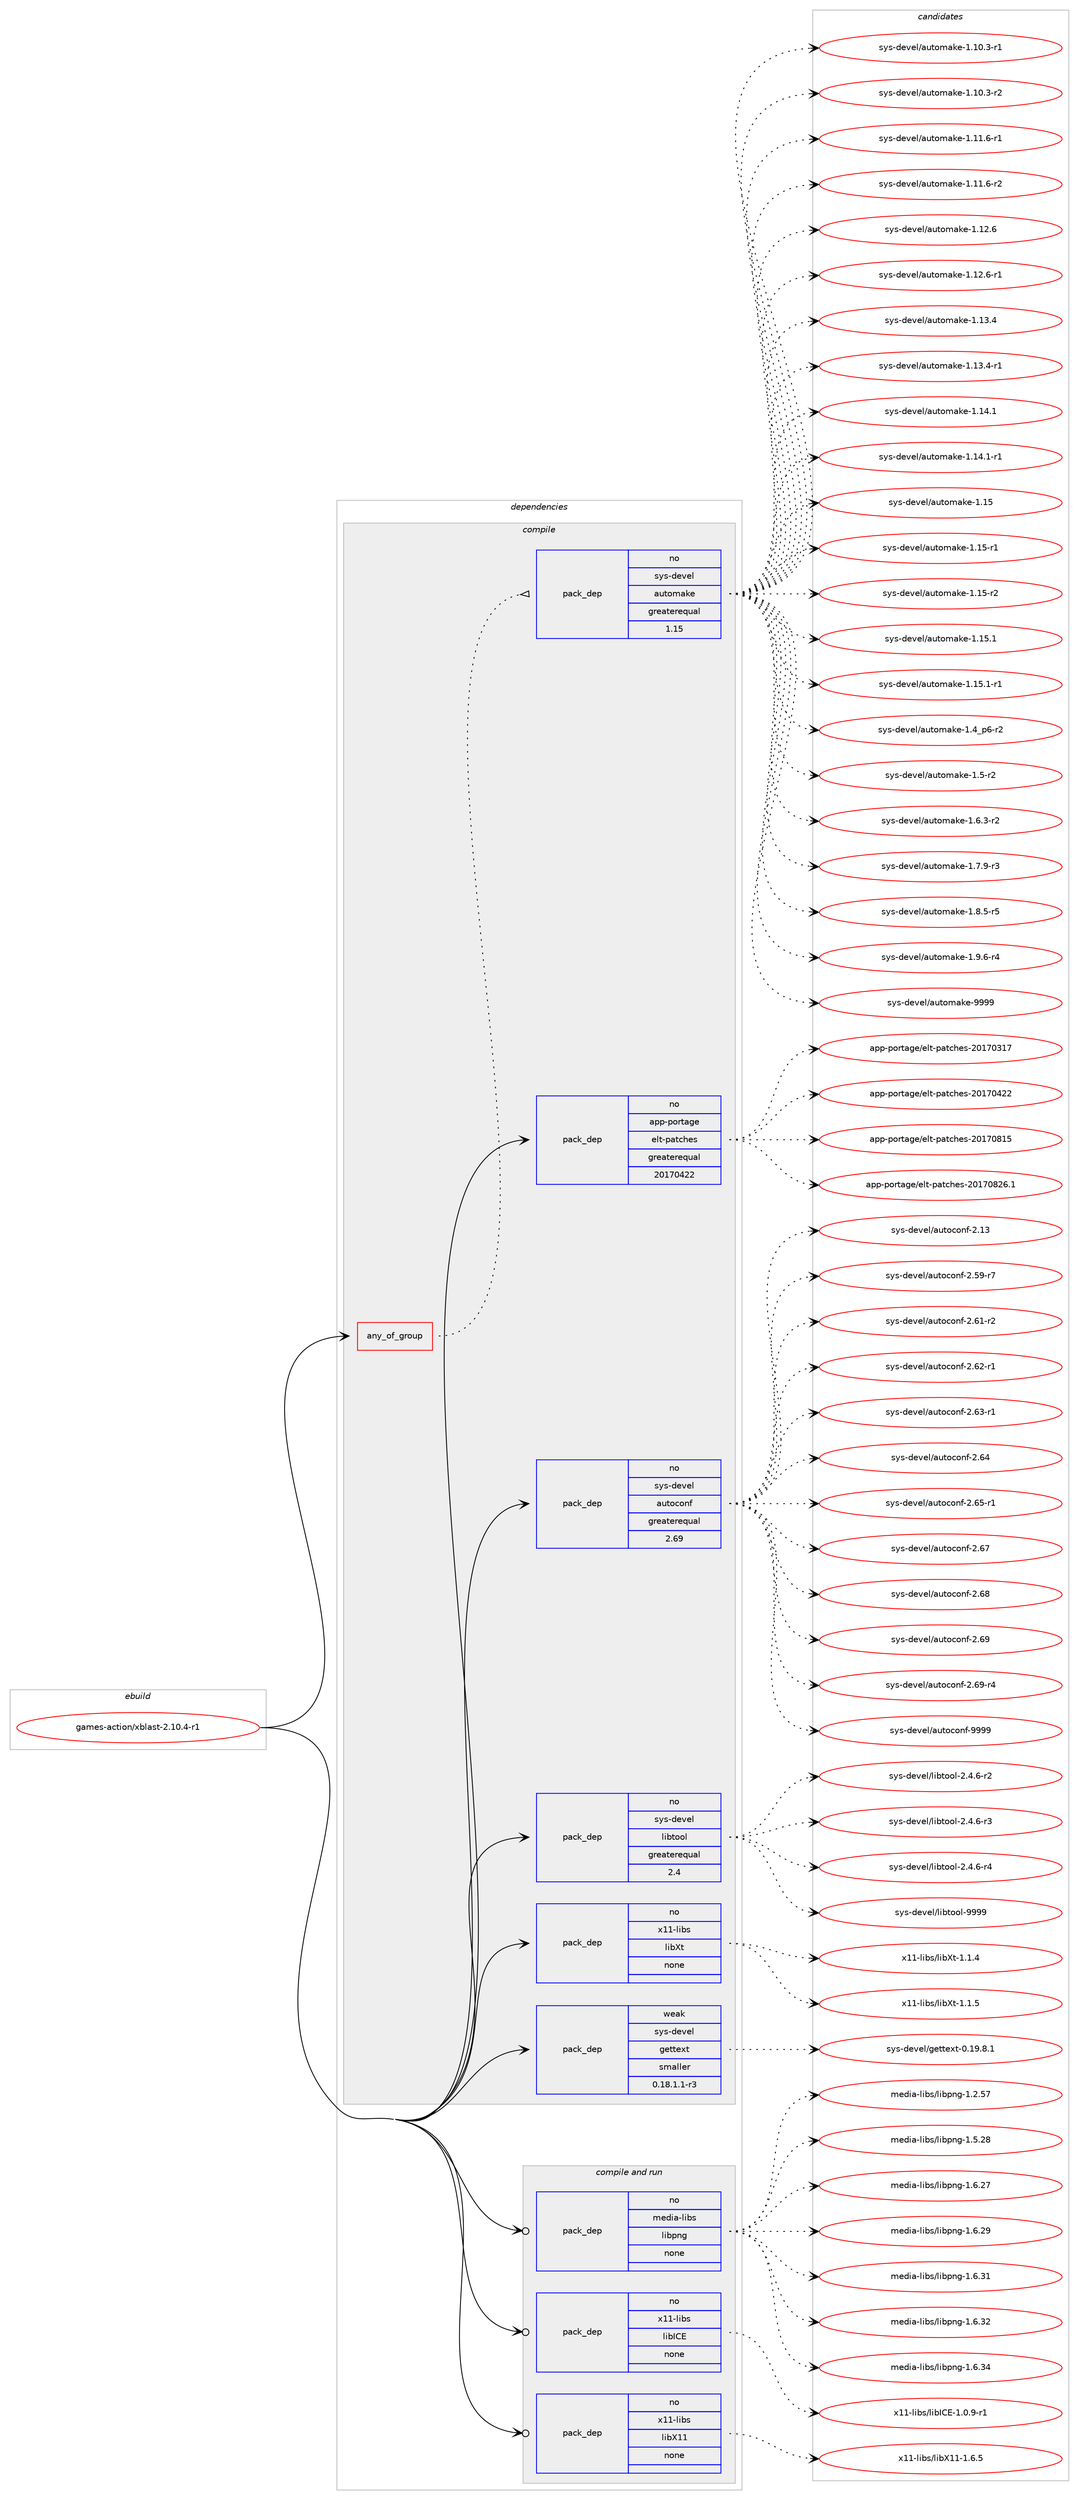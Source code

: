 digraph prolog {

# *************
# Graph options
# *************

newrank=true;
concentrate=true;
compound=true;
graph [rankdir=LR,fontname=Helvetica,fontsize=10,ranksep=1.5];#, ranksep=2.5, nodesep=0.2];
edge  [arrowhead=vee];
node  [fontname=Helvetica,fontsize=10];

# **********
# The ebuild
# **********

subgraph cluster_leftcol {
color=gray;
rank=same;
label=<<i>ebuild</i>>;
id [label="games-action/xblast-2.10.4-r1", color=red, width=4, href="../games-action/xblast-2.10.4-r1.svg"];
}

# ****************
# The dependencies
# ****************

subgraph cluster_midcol {
color=gray;
label=<<i>dependencies</i>>;
subgraph cluster_compile {
fillcolor="#eeeeee";
style=filled;
label=<<i>compile</i>>;
subgraph any4332 {
dependency293653 [label=<<TABLE BORDER="0" CELLBORDER="1" CELLSPACING="0" CELLPADDING="4"><TR><TD CELLPADDING="10">any_of_group</TD></TR></TABLE>>, shape=none, color=red];subgraph pack209579 {
dependency293654 [label=<<TABLE BORDER="0" CELLBORDER="1" CELLSPACING="0" CELLPADDING="4" WIDTH="220"><TR><TD ROWSPAN="6" CELLPADDING="30">pack_dep</TD></TR><TR><TD WIDTH="110">no</TD></TR><TR><TD>sys-devel</TD></TR><TR><TD>automake</TD></TR><TR><TD>greaterequal</TD></TR><TR><TD>1.15</TD></TR></TABLE>>, shape=none, color=blue];
}
dependency293653:e -> dependency293654:w [weight=20,style="dotted",arrowhead="oinv"];
}
id:e -> dependency293653:w [weight=20,style="solid",arrowhead="vee"];
subgraph pack209580 {
dependency293655 [label=<<TABLE BORDER="0" CELLBORDER="1" CELLSPACING="0" CELLPADDING="4" WIDTH="220"><TR><TD ROWSPAN="6" CELLPADDING="30">pack_dep</TD></TR><TR><TD WIDTH="110">no</TD></TR><TR><TD>app-portage</TD></TR><TR><TD>elt-patches</TD></TR><TR><TD>greaterequal</TD></TR><TR><TD>20170422</TD></TR></TABLE>>, shape=none, color=blue];
}
id:e -> dependency293655:w [weight=20,style="solid",arrowhead="vee"];
subgraph pack209581 {
dependency293656 [label=<<TABLE BORDER="0" CELLBORDER="1" CELLSPACING="0" CELLPADDING="4" WIDTH="220"><TR><TD ROWSPAN="6" CELLPADDING="30">pack_dep</TD></TR><TR><TD WIDTH="110">no</TD></TR><TR><TD>sys-devel</TD></TR><TR><TD>autoconf</TD></TR><TR><TD>greaterequal</TD></TR><TR><TD>2.69</TD></TR></TABLE>>, shape=none, color=blue];
}
id:e -> dependency293656:w [weight=20,style="solid",arrowhead="vee"];
subgraph pack209582 {
dependency293657 [label=<<TABLE BORDER="0" CELLBORDER="1" CELLSPACING="0" CELLPADDING="4" WIDTH="220"><TR><TD ROWSPAN="6" CELLPADDING="30">pack_dep</TD></TR><TR><TD WIDTH="110">no</TD></TR><TR><TD>sys-devel</TD></TR><TR><TD>libtool</TD></TR><TR><TD>greaterequal</TD></TR><TR><TD>2.4</TD></TR></TABLE>>, shape=none, color=blue];
}
id:e -> dependency293657:w [weight=20,style="solid",arrowhead="vee"];
subgraph pack209583 {
dependency293658 [label=<<TABLE BORDER="0" CELLBORDER="1" CELLSPACING="0" CELLPADDING="4" WIDTH="220"><TR><TD ROWSPAN="6" CELLPADDING="30">pack_dep</TD></TR><TR><TD WIDTH="110">no</TD></TR><TR><TD>x11-libs</TD></TR><TR><TD>libXt</TD></TR><TR><TD>none</TD></TR><TR><TD></TD></TR></TABLE>>, shape=none, color=blue];
}
id:e -> dependency293658:w [weight=20,style="solid",arrowhead="vee"];
subgraph pack209584 {
dependency293659 [label=<<TABLE BORDER="0" CELLBORDER="1" CELLSPACING="0" CELLPADDING="4" WIDTH="220"><TR><TD ROWSPAN="6" CELLPADDING="30">pack_dep</TD></TR><TR><TD WIDTH="110">weak</TD></TR><TR><TD>sys-devel</TD></TR><TR><TD>gettext</TD></TR><TR><TD>smaller</TD></TR><TR><TD>0.18.1.1-r3</TD></TR></TABLE>>, shape=none, color=blue];
}
id:e -> dependency293659:w [weight=20,style="solid",arrowhead="vee"];
}
subgraph cluster_compileandrun {
fillcolor="#eeeeee";
style=filled;
label=<<i>compile and run</i>>;
subgraph pack209585 {
dependency293660 [label=<<TABLE BORDER="0" CELLBORDER="1" CELLSPACING="0" CELLPADDING="4" WIDTH="220"><TR><TD ROWSPAN="6" CELLPADDING="30">pack_dep</TD></TR><TR><TD WIDTH="110">no</TD></TR><TR><TD>media-libs</TD></TR><TR><TD>libpng</TD></TR><TR><TD>none</TD></TR><TR><TD></TD></TR></TABLE>>, shape=none, color=blue];
}
id:e -> dependency293660:w [weight=20,style="solid",arrowhead="odotvee"];
subgraph pack209586 {
dependency293661 [label=<<TABLE BORDER="0" CELLBORDER="1" CELLSPACING="0" CELLPADDING="4" WIDTH="220"><TR><TD ROWSPAN="6" CELLPADDING="30">pack_dep</TD></TR><TR><TD WIDTH="110">no</TD></TR><TR><TD>x11-libs</TD></TR><TR><TD>libICE</TD></TR><TR><TD>none</TD></TR><TR><TD></TD></TR></TABLE>>, shape=none, color=blue];
}
id:e -> dependency293661:w [weight=20,style="solid",arrowhead="odotvee"];
subgraph pack209587 {
dependency293662 [label=<<TABLE BORDER="0" CELLBORDER="1" CELLSPACING="0" CELLPADDING="4" WIDTH="220"><TR><TD ROWSPAN="6" CELLPADDING="30">pack_dep</TD></TR><TR><TD WIDTH="110">no</TD></TR><TR><TD>x11-libs</TD></TR><TR><TD>libX11</TD></TR><TR><TD>none</TD></TR><TR><TD></TD></TR></TABLE>>, shape=none, color=blue];
}
id:e -> dependency293662:w [weight=20,style="solid",arrowhead="odotvee"];
}
subgraph cluster_run {
fillcolor="#eeeeee";
style=filled;
label=<<i>run</i>>;
}
}

# **************
# The candidates
# **************

subgraph cluster_choices {
rank=same;
color=gray;
label=<<i>candidates</i>>;

subgraph choice209579 {
color=black;
nodesep=1;
choice11512111545100101118101108479711711611110997107101454946494846514511449 [label="sys-devel/automake-1.10.3-r1", color=red, width=4,href="../sys-devel/automake-1.10.3-r1.svg"];
choice11512111545100101118101108479711711611110997107101454946494846514511450 [label="sys-devel/automake-1.10.3-r2", color=red, width=4,href="../sys-devel/automake-1.10.3-r2.svg"];
choice11512111545100101118101108479711711611110997107101454946494946544511449 [label="sys-devel/automake-1.11.6-r1", color=red, width=4,href="../sys-devel/automake-1.11.6-r1.svg"];
choice11512111545100101118101108479711711611110997107101454946494946544511450 [label="sys-devel/automake-1.11.6-r2", color=red, width=4,href="../sys-devel/automake-1.11.6-r2.svg"];
choice1151211154510010111810110847971171161111099710710145494649504654 [label="sys-devel/automake-1.12.6", color=red, width=4,href="../sys-devel/automake-1.12.6.svg"];
choice11512111545100101118101108479711711611110997107101454946495046544511449 [label="sys-devel/automake-1.12.6-r1", color=red, width=4,href="../sys-devel/automake-1.12.6-r1.svg"];
choice1151211154510010111810110847971171161111099710710145494649514652 [label="sys-devel/automake-1.13.4", color=red, width=4,href="../sys-devel/automake-1.13.4.svg"];
choice11512111545100101118101108479711711611110997107101454946495146524511449 [label="sys-devel/automake-1.13.4-r1", color=red, width=4,href="../sys-devel/automake-1.13.4-r1.svg"];
choice1151211154510010111810110847971171161111099710710145494649524649 [label="sys-devel/automake-1.14.1", color=red, width=4,href="../sys-devel/automake-1.14.1.svg"];
choice11512111545100101118101108479711711611110997107101454946495246494511449 [label="sys-devel/automake-1.14.1-r1", color=red, width=4,href="../sys-devel/automake-1.14.1-r1.svg"];
choice115121115451001011181011084797117116111109971071014549464953 [label="sys-devel/automake-1.15", color=red, width=4,href="../sys-devel/automake-1.15.svg"];
choice1151211154510010111810110847971171161111099710710145494649534511449 [label="sys-devel/automake-1.15-r1", color=red, width=4,href="../sys-devel/automake-1.15-r1.svg"];
choice1151211154510010111810110847971171161111099710710145494649534511450 [label="sys-devel/automake-1.15-r2", color=red, width=4,href="../sys-devel/automake-1.15-r2.svg"];
choice1151211154510010111810110847971171161111099710710145494649534649 [label="sys-devel/automake-1.15.1", color=red, width=4,href="../sys-devel/automake-1.15.1.svg"];
choice11512111545100101118101108479711711611110997107101454946495346494511449 [label="sys-devel/automake-1.15.1-r1", color=red, width=4,href="../sys-devel/automake-1.15.1-r1.svg"];
choice115121115451001011181011084797117116111109971071014549465295112544511450 [label="sys-devel/automake-1.4_p6-r2", color=red, width=4,href="../sys-devel/automake-1.4_p6-r2.svg"];
choice11512111545100101118101108479711711611110997107101454946534511450 [label="sys-devel/automake-1.5-r2", color=red, width=4,href="../sys-devel/automake-1.5-r2.svg"];
choice115121115451001011181011084797117116111109971071014549465446514511450 [label="sys-devel/automake-1.6.3-r2", color=red, width=4,href="../sys-devel/automake-1.6.3-r2.svg"];
choice115121115451001011181011084797117116111109971071014549465546574511451 [label="sys-devel/automake-1.7.9-r3", color=red, width=4,href="../sys-devel/automake-1.7.9-r3.svg"];
choice115121115451001011181011084797117116111109971071014549465646534511453 [label="sys-devel/automake-1.8.5-r5", color=red, width=4,href="../sys-devel/automake-1.8.5-r5.svg"];
choice115121115451001011181011084797117116111109971071014549465746544511452 [label="sys-devel/automake-1.9.6-r4", color=red, width=4,href="../sys-devel/automake-1.9.6-r4.svg"];
choice115121115451001011181011084797117116111109971071014557575757 [label="sys-devel/automake-9999", color=red, width=4,href="../sys-devel/automake-9999.svg"];
dependency293654:e -> choice11512111545100101118101108479711711611110997107101454946494846514511449:w [style=dotted,weight="100"];
dependency293654:e -> choice11512111545100101118101108479711711611110997107101454946494846514511450:w [style=dotted,weight="100"];
dependency293654:e -> choice11512111545100101118101108479711711611110997107101454946494946544511449:w [style=dotted,weight="100"];
dependency293654:e -> choice11512111545100101118101108479711711611110997107101454946494946544511450:w [style=dotted,weight="100"];
dependency293654:e -> choice1151211154510010111810110847971171161111099710710145494649504654:w [style=dotted,weight="100"];
dependency293654:e -> choice11512111545100101118101108479711711611110997107101454946495046544511449:w [style=dotted,weight="100"];
dependency293654:e -> choice1151211154510010111810110847971171161111099710710145494649514652:w [style=dotted,weight="100"];
dependency293654:e -> choice11512111545100101118101108479711711611110997107101454946495146524511449:w [style=dotted,weight="100"];
dependency293654:e -> choice1151211154510010111810110847971171161111099710710145494649524649:w [style=dotted,weight="100"];
dependency293654:e -> choice11512111545100101118101108479711711611110997107101454946495246494511449:w [style=dotted,weight="100"];
dependency293654:e -> choice115121115451001011181011084797117116111109971071014549464953:w [style=dotted,weight="100"];
dependency293654:e -> choice1151211154510010111810110847971171161111099710710145494649534511449:w [style=dotted,weight="100"];
dependency293654:e -> choice1151211154510010111810110847971171161111099710710145494649534511450:w [style=dotted,weight="100"];
dependency293654:e -> choice1151211154510010111810110847971171161111099710710145494649534649:w [style=dotted,weight="100"];
dependency293654:e -> choice11512111545100101118101108479711711611110997107101454946495346494511449:w [style=dotted,weight="100"];
dependency293654:e -> choice115121115451001011181011084797117116111109971071014549465295112544511450:w [style=dotted,weight="100"];
dependency293654:e -> choice11512111545100101118101108479711711611110997107101454946534511450:w [style=dotted,weight="100"];
dependency293654:e -> choice115121115451001011181011084797117116111109971071014549465446514511450:w [style=dotted,weight="100"];
dependency293654:e -> choice115121115451001011181011084797117116111109971071014549465546574511451:w [style=dotted,weight="100"];
dependency293654:e -> choice115121115451001011181011084797117116111109971071014549465646534511453:w [style=dotted,weight="100"];
dependency293654:e -> choice115121115451001011181011084797117116111109971071014549465746544511452:w [style=dotted,weight="100"];
dependency293654:e -> choice115121115451001011181011084797117116111109971071014557575757:w [style=dotted,weight="100"];
}
subgraph choice209580 {
color=black;
nodesep=1;
choice97112112451121111141169710310147101108116451129711699104101115455048495548514955 [label="app-portage/elt-patches-20170317", color=red, width=4,href="../app-portage/elt-patches-20170317.svg"];
choice97112112451121111141169710310147101108116451129711699104101115455048495548525050 [label="app-portage/elt-patches-20170422", color=red, width=4,href="../app-portage/elt-patches-20170422.svg"];
choice97112112451121111141169710310147101108116451129711699104101115455048495548564953 [label="app-portage/elt-patches-20170815", color=red, width=4,href="../app-portage/elt-patches-20170815.svg"];
choice971121124511211111411697103101471011081164511297116991041011154550484955485650544649 [label="app-portage/elt-patches-20170826.1", color=red, width=4,href="../app-portage/elt-patches-20170826.1.svg"];
dependency293655:e -> choice97112112451121111141169710310147101108116451129711699104101115455048495548514955:w [style=dotted,weight="100"];
dependency293655:e -> choice97112112451121111141169710310147101108116451129711699104101115455048495548525050:w [style=dotted,weight="100"];
dependency293655:e -> choice97112112451121111141169710310147101108116451129711699104101115455048495548564953:w [style=dotted,weight="100"];
dependency293655:e -> choice971121124511211111411697103101471011081164511297116991041011154550484955485650544649:w [style=dotted,weight="100"];
}
subgraph choice209581 {
color=black;
nodesep=1;
choice115121115451001011181011084797117116111991111101024550464951 [label="sys-devel/autoconf-2.13", color=red, width=4,href="../sys-devel/autoconf-2.13.svg"];
choice1151211154510010111810110847971171161119911111010245504653574511455 [label="sys-devel/autoconf-2.59-r7", color=red, width=4,href="../sys-devel/autoconf-2.59-r7.svg"];
choice1151211154510010111810110847971171161119911111010245504654494511450 [label="sys-devel/autoconf-2.61-r2", color=red, width=4,href="../sys-devel/autoconf-2.61-r2.svg"];
choice1151211154510010111810110847971171161119911111010245504654504511449 [label="sys-devel/autoconf-2.62-r1", color=red, width=4,href="../sys-devel/autoconf-2.62-r1.svg"];
choice1151211154510010111810110847971171161119911111010245504654514511449 [label="sys-devel/autoconf-2.63-r1", color=red, width=4,href="../sys-devel/autoconf-2.63-r1.svg"];
choice115121115451001011181011084797117116111991111101024550465452 [label="sys-devel/autoconf-2.64", color=red, width=4,href="../sys-devel/autoconf-2.64.svg"];
choice1151211154510010111810110847971171161119911111010245504654534511449 [label="sys-devel/autoconf-2.65-r1", color=red, width=4,href="../sys-devel/autoconf-2.65-r1.svg"];
choice115121115451001011181011084797117116111991111101024550465455 [label="sys-devel/autoconf-2.67", color=red, width=4,href="../sys-devel/autoconf-2.67.svg"];
choice115121115451001011181011084797117116111991111101024550465456 [label="sys-devel/autoconf-2.68", color=red, width=4,href="../sys-devel/autoconf-2.68.svg"];
choice115121115451001011181011084797117116111991111101024550465457 [label="sys-devel/autoconf-2.69", color=red, width=4,href="../sys-devel/autoconf-2.69.svg"];
choice1151211154510010111810110847971171161119911111010245504654574511452 [label="sys-devel/autoconf-2.69-r4", color=red, width=4,href="../sys-devel/autoconf-2.69-r4.svg"];
choice115121115451001011181011084797117116111991111101024557575757 [label="sys-devel/autoconf-9999", color=red, width=4,href="../sys-devel/autoconf-9999.svg"];
dependency293656:e -> choice115121115451001011181011084797117116111991111101024550464951:w [style=dotted,weight="100"];
dependency293656:e -> choice1151211154510010111810110847971171161119911111010245504653574511455:w [style=dotted,weight="100"];
dependency293656:e -> choice1151211154510010111810110847971171161119911111010245504654494511450:w [style=dotted,weight="100"];
dependency293656:e -> choice1151211154510010111810110847971171161119911111010245504654504511449:w [style=dotted,weight="100"];
dependency293656:e -> choice1151211154510010111810110847971171161119911111010245504654514511449:w [style=dotted,weight="100"];
dependency293656:e -> choice115121115451001011181011084797117116111991111101024550465452:w [style=dotted,weight="100"];
dependency293656:e -> choice1151211154510010111810110847971171161119911111010245504654534511449:w [style=dotted,weight="100"];
dependency293656:e -> choice115121115451001011181011084797117116111991111101024550465455:w [style=dotted,weight="100"];
dependency293656:e -> choice115121115451001011181011084797117116111991111101024550465456:w [style=dotted,weight="100"];
dependency293656:e -> choice115121115451001011181011084797117116111991111101024550465457:w [style=dotted,weight="100"];
dependency293656:e -> choice1151211154510010111810110847971171161119911111010245504654574511452:w [style=dotted,weight="100"];
dependency293656:e -> choice115121115451001011181011084797117116111991111101024557575757:w [style=dotted,weight="100"];
}
subgraph choice209582 {
color=black;
nodesep=1;
choice1151211154510010111810110847108105981161111111084550465246544511450 [label="sys-devel/libtool-2.4.6-r2", color=red, width=4,href="../sys-devel/libtool-2.4.6-r2.svg"];
choice1151211154510010111810110847108105981161111111084550465246544511451 [label="sys-devel/libtool-2.4.6-r3", color=red, width=4,href="../sys-devel/libtool-2.4.6-r3.svg"];
choice1151211154510010111810110847108105981161111111084550465246544511452 [label="sys-devel/libtool-2.4.6-r4", color=red, width=4,href="../sys-devel/libtool-2.4.6-r4.svg"];
choice1151211154510010111810110847108105981161111111084557575757 [label="sys-devel/libtool-9999", color=red, width=4,href="../sys-devel/libtool-9999.svg"];
dependency293657:e -> choice1151211154510010111810110847108105981161111111084550465246544511450:w [style=dotted,weight="100"];
dependency293657:e -> choice1151211154510010111810110847108105981161111111084550465246544511451:w [style=dotted,weight="100"];
dependency293657:e -> choice1151211154510010111810110847108105981161111111084550465246544511452:w [style=dotted,weight="100"];
dependency293657:e -> choice1151211154510010111810110847108105981161111111084557575757:w [style=dotted,weight="100"];
}
subgraph choice209583 {
color=black;
nodesep=1;
choice12049494510810598115471081059888116454946494652 [label="x11-libs/libXt-1.1.4", color=red, width=4,href="../x11-libs/libXt-1.1.4.svg"];
choice12049494510810598115471081059888116454946494653 [label="x11-libs/libXt-1.1.5", color=red, width=4,href="../x11-libs/libXt-1.1.5.svg"];
dependency293658:e -> choice12049494510810598115471081059888116454946494652:w [style=dotted,weight="100"];
dependency293658:e -> choice12049494510810598115471081059888116454946494653:w [style=dotted,weight="100"];
}
subgraph choice209584 {
color=black;
nodesep=1;
choice1151211154510010111810110847103101116116101120116454846495746564649 [label="sys-devel/gettext-0.19.8.1", color=red, width=4,href="../sys-devel/gettext-0.19.8.1.svg"];
dependency293659:e -> choice1151211154510010111810110847103101116116101120116454846495746564649:w [style=dotted,weight="100"];
}
subgraph choice209585 {
color=black;
nodesep=1;
choice109101100105974510810598115471081059811211010345494650465355 [label="media-libs/libpng-1.2.57", color=red, width=4,href="../media-libs/libpng-1.2.57.svg"];
choice109101100105974510810598115471081059811211010345494653465056 [label="media-libs/libpng-1.5.28", color=red, width=4,href="../media-libs/libpng-1.5.28.svg"];
choice109101100105974510810598115471081059811211010345494654465055 [label="media-libs/libpng-1.6.27", color=red, width=4,href="../media-libs/libpng-1.6.27.svg"];
choice109101100105974510810598115471081059811211010345494654465057 [label="media-libs/libpng-1.6.29", color=red, width=4,href="../media-libs/libpng-1.6.29.svg"];
choice109101100105974510810598115471081059811211010345494654465149 [label="media-libs/libpng-1.6.31", color=red, width=4,href="../media-libs/libpng-1.6.31.svg"];
choice109101100105974510810598115471081059811211010345494654465150 [label="media-libs/libpng-1.6.32", color=red, width=4,href="../media-libs/libpng-1.6.32.svg"];
choice109101100105974510810598115471081059811211010345494654465152 [label="media-libs/libpng-1.6.34", color=red, width=4,href="../media-libs/libpng-1.6.34.svg"];
dependency293660:e -> choice109101100105974510810598115471081059811211010345494650465355:w [style=dotted,weight="100"];
dependency293660:e -> choice109101100105974510810598115471081059811211010345494653465056:w [style=dotted,weight="100"];
dependency293660:e -> choice109101100105974510810598115471081059811211010345494654465055:w [style=dotted,weight="100"];
dependency293660:e -> choice109101100105974510810598115471081059811211010345494654465057:w [style=dotted,weight="100"];
dependency293660:e -> choice109101100105974510810598115471081059811211010345494654465149:w [style=dotted,weight="100"];
dependency293660:e -> choice109101100105974510810598115471081059811211010345494654465150:w [style=dotted,weight="100"];
dependency293660:e -> choice109101100105974510810598115471081059811211010345494654465152:w [style=dotted,weight="100"];
}
subgraph choice209586 {
color=black;
nodesep=1;
choice1204949451081059811547108105987367694549464846574511449 [label="x11-libs/libICE-1.0.9-r1", color=red, width=4,href="../x11-libs/libICE-1.0.9-r1.svg"];
dependency293661:e -> choice1204949451081059811547108105987367694549464846574511449:w [style=dotted,weight="100"];
}
subgraph choice209587 {
color=black;
nodesep=1;
choice120494945108105981154710810598884949454946544653 [label="x11-libs/libX11-1.6.5", color=red, width=4,href="../x11-libs/libX11-1.6.5.svg"];
dependency293662:e -> choice120494945108105981154710810598884949454946544653:w [style=dotted,weight="100"];
}
}

}
